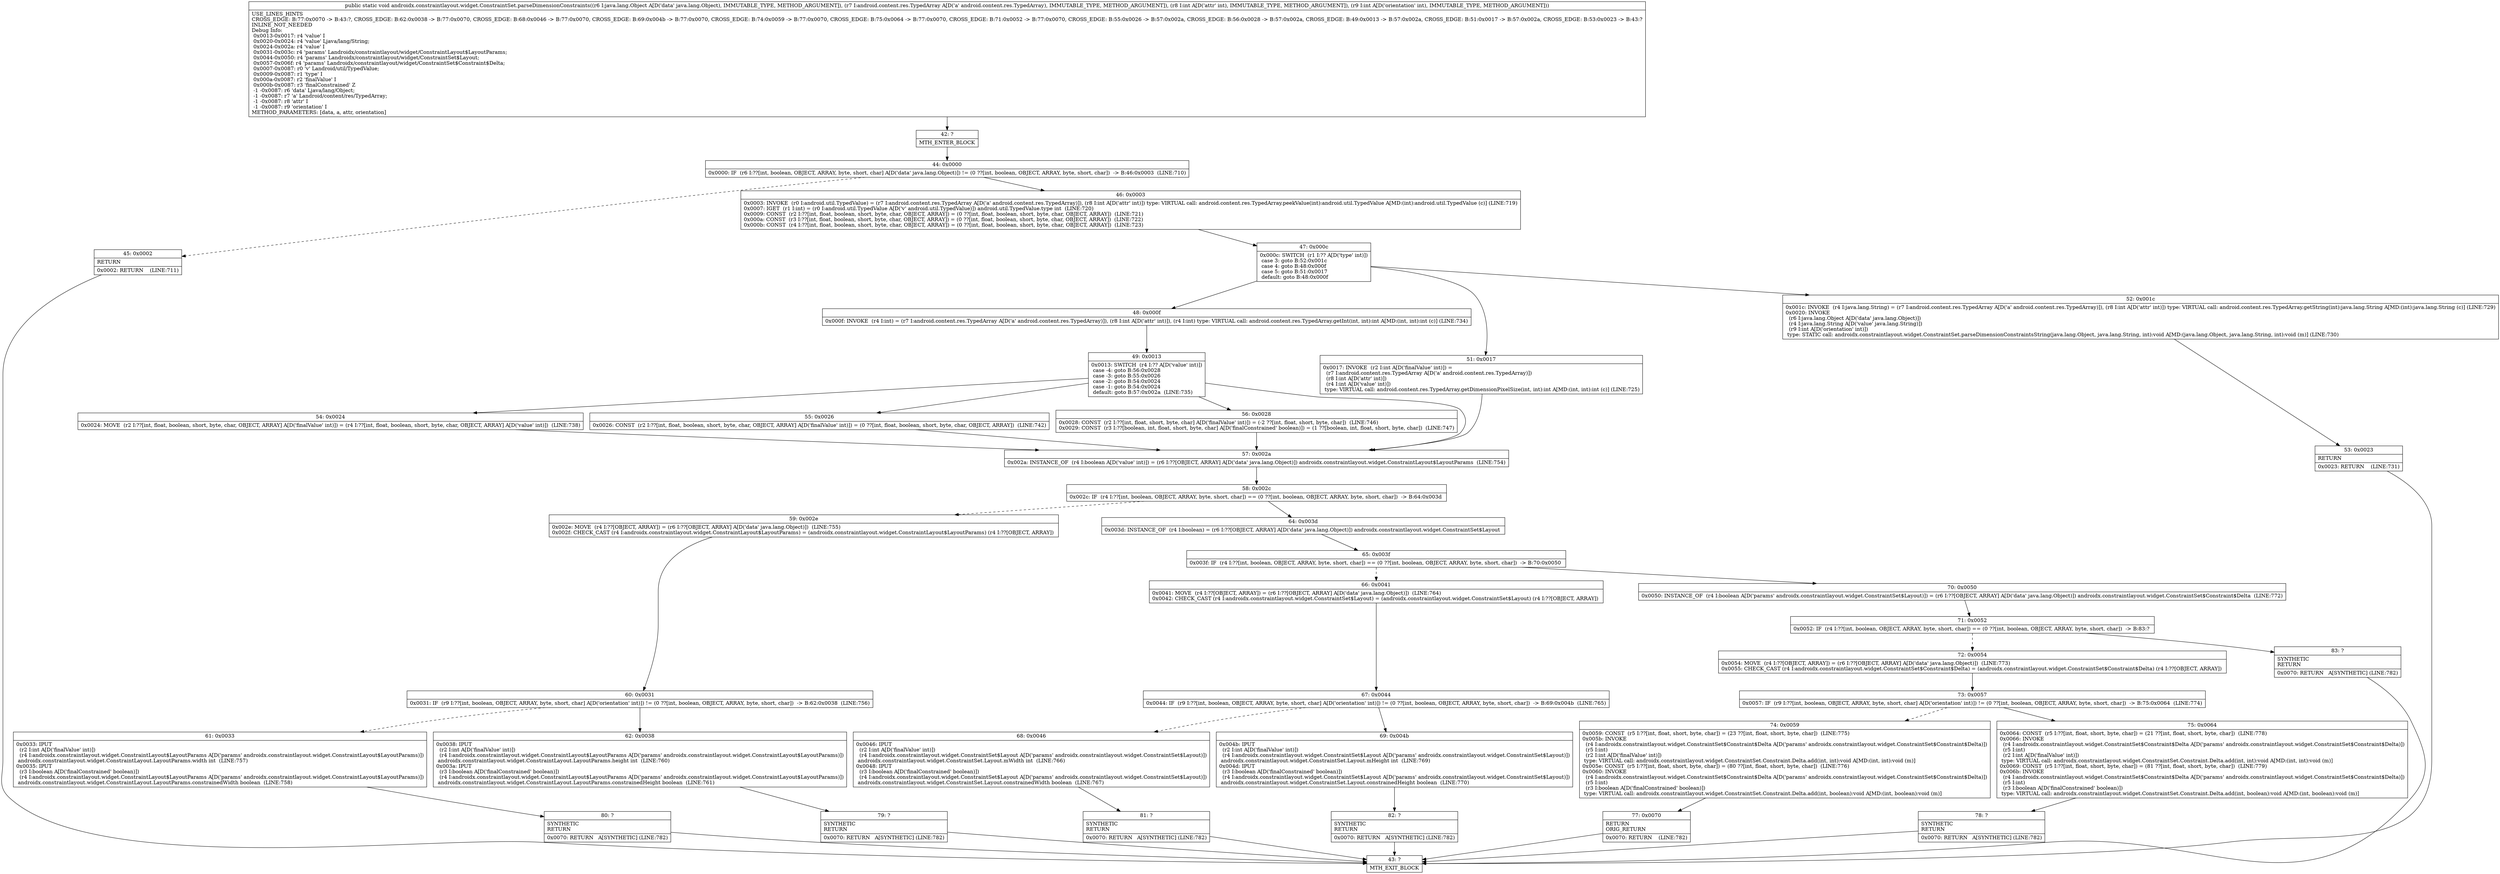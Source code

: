 digraph "CFG forandroidx.constraintlayout.widget.ConstraintSet.parseDimensionConstraints(Ljava\/lang\/Object;Landroid\/content\/res\/TypedArray;II)V" {
Node_42 [shape=record,label="{42\:\ ?|MTH_ENTER_BLOCK\l}"];
Node_44 [shape=record,label="{44\:\ 0x0000|0x0000: IF  (r6 I:??[int, boolean, OBJECT, ARRAY, byte, short, char] A[D('data' java.lang.Object)]) != (0 ??[int, boolean, OBJECT, ARRAY, byte, short, char])  \-\> B:46:0x0003  (LINE:710)\l}"];
Node_45 [shape=record,label="{45\:\ 0x0002|RETURN\l|0x0002: RETURN    (LINE:711)\l}"];
Node_43 [shape=record,label="{43\:\ ?|MTH_EXIT_BLOCK\l}"];
Node_46 [shape=record,label="{46\:\ 0x0003|0x0003: INVOKE  (r0 I:android.util.TypedValue) = (r7 I:android.content.res.TypedArray A[D('a' android.content.res.TypedArray)]), (r8 I:int A[D('attr' int)]) type: VIRTUAL call: android.content.res.TypedArray.peekValue(int):android.util.TypedValue A[MD:(int):android.util.TypedValue (c)] (LINE:719)\l0x0007: IGET  (r1 I:int) = (r0 I:android.util.TypedValue A[D('v' android.util.TypedValue)]) android.util.TypedValue.type int  (LINE:720)\l0x0009: CONST  (r2 I:??[int, float, boolean, short, byte, char, OBJECT, ARRAY]) = (0 ??[int, float, boolean, short, byte, char, OBJECT, ARRAY])  (LINE:721)\l0x000a: CONST  (r3 I:??[int, float, boolean, short, byte, char, OBJECT, ARRAY]) = (0 ??[int, float, boolean, short, byte, char, OBJECT, ARRAY])  (LINE:722)\l0x000b: CONST  (r4 I:??[int, float, boolean, short, byte, char, OBJECT, ARRAY]) = (0 ??[int, float, boolean, short, byte, char, OBJECT, ARRAY])  (LINE:723)\l}"];
Node_47 [shape=record,label="{47\:\ 0x000c|0x000c: SWITCH  (r1 I:?? A[D('type' int)])\l case 3: goto B:52:0x001c\l case 4: goto B:48:0x000f\l case 5: goto B:51:0x0017\l default: goto B:48:0x000f \l}"];
Node_48 [shape=record,label="{48\:\ 0x000f|0x000f: INVOKE  (r4 I:int) = (r7 I:android.content.res.TypedArray A[D('a' android.content.res.TypedArray)]), (r8 I:int A[D('attr' int)]), (r4 I:int) type: VIRTUAL call: android.content.res.TypedArray.getInt(int, int):int A[MD:(int, int):int (c)] (LINE:734)\l}"];
Node_49 [shape=record,label="{49\:\ 0x0013|0x0013: SWITCH  (r4 I:?? A[D('value' int)])\l case \-4: goto B:56:0x0028\l case \-3: goto B:55:0x0026\l case \-2: goto B:54:0x0024\l case \-1: goto B:54:0x0024\l default: goto B:57:0x002a  (LINE:735)\l}"];
Node_54 [shape=record,label="{54\:\ 0x0024|0x0024: MOVE  (r2 I:??[int, float, boolean, short, byte, char, OBJECT, ARRAY] A[D('finalValue' int)]) = (r4 I:??[int, float, boolean, short, byte, char, OBJECT, ARRAY] A[D('value' int)])  (LINE:738)\l}"];
Node_55 [shape=record,label="{55\:\ 0x0026|0x0026: CONST  (r2 I:??[int, float, boolean, short, byte, char, OBJECT, ARRAY] A[D('finalValue' int)]) = (0 ??[int, float, boolean, short, byte, char, OBJECT, ARRAY])  (LINE:742)\l}"];
Node_56 [shape=record,label="{56\:\ 0x0028|0x0028: CONST  (r2 I:??[int, float, short, byte, char] A[D('finalValue' int)]) = (\-2 ??[int, float, short, byte, char])  (LINE:746)\l0x0029: CONST  (r3 I:??[boolean, int, float, short, byte, char] A[D('finalConstrained' boolean)]) = (1 ??[boolean, int, float, short, byte, char])  (LINE:747)\l}"];
Node_57 [shape=record,label="{57\:\ 0x002a|0x002a: INSTANCE_OF  (r4 I:boolean A[D('value' int)]) = (r6 I:??[OBJECT, ARRAY] A[D('data' java.lang.Object)]) androidx.constraintlayout.widget.ConstraintLayout$LayoutParams  (LINE:754)\l}"];
Node_58 [shape=record,label="{58\:\ 0x002c|0x002c: IF  (r4 I:??[int, boolean, OBJECT, ARRAY, byte, short, char]) == (0 ??[int, boolean, OBJECT, ARRAY, byte, short, char])  \-\> B:64:0x003d \l}"];
Node_59 [shape=record,label="{59\:\ 0x002e|0x002e: MOVE  (r4 I:??[OBJECT, ARRAY]) = (r6 I:??[OBJECT, ARRAY] A[D('data' java.lang.Object)])  (LINE:755)\l0x002f: CHECK_CAST (r4 I:androidx.constraintlayout.widget.ConstraintLayout$LayoutParams) = (androidx.constraintlayout.widget.ConstraintLayout$LayoutParams) (r4 I:??[OBJECT, ARRAY]) \l}"];
Node_60 [shape=record,label="{60\:\ 0x0031|0x0031: IF  (r9 I:??[int, boolean, OBJECT, ARRAY, byte, short, char] A[D('orientation' int)]) != (0 ??[int, boolean, OBJECT, ARRAY, byte, short, char])  \-\> B:62:0x0038  (LINE:756)\l}"];
Node_61 [shape=record,label="{61\:\ 0x0033|0x0033: IPUT  \l  (r2 I:int A[D('finalValue' int)])\l  (r4 I:androidx.constraintlayout.widget.ConstraintLayout$LayoutParams A[D('params' androidx.constraintlayout.widget.ConstraintLayout$LayoutParams)])\l androidx.constraintlayout.widget.ConstraintLayout.LayoutParams.width int  (LINE:757)\l0x0035: IPUT  \l  (r3 I:boolean A[D('finalConstrained' boolean)])\l  (r4 I:androidx.constraintlayout.widget.ConstraintLayout$LayoutParams A[D('params' androidx.constraintlayout.widget.ConstraintLayout$LayoutParams)])\l androidx.constraintlayout.widget.ConstraintLayout.LayoutParams.constrainedWidth boolean  (LINE:758)\l}"];
Node_80 [shape=record,label="{80\:\ ?|SYNTHETIC\lRETURN\l|0x0070: RETURN   A[SYNTHETIC] (LINE:782)\l}"];
Node_62 [shape=record,label="{62\:\ 0x0038|0x0038: IPUT  \l  (r2 I:int A[D('finalValue' int)])\l  (r4 I:androidx.constraintlayout.widget.ConstraintLayout$LayoutParams A[D('params' androidx.constraintlayout.widget.ConstraintLayout$LayoutParams)])\l androidx.constraintlayout.widget.ConstraintLayout.LayoutParams.height int  (LINE:760)\l0x003a: IPUT  \l  (r3 I:boolean A[D('finalConstrained' boolean)])\l  (r4 I:androidx.constraintlayout.widget.ConstraintLayout$LayoutParams A[D('params' androidx.constraintlayout.widget.ConstraintLayout$LayoutParams)])\l androidx.constraintlayout.widget.ConstraintLayout.LayoutParams.constrainedHeight boolean  (LINE:761)\l}"];
Node_79 [shape=record,label="{79\:\ ?|SYNTHETIC\lRETURN\l|0x0070: RETURN   A[SYNTHETIC] (LINE:782)\l}"];
Node_64 [shape=record,label="{64\:\ 0x003d|0x003d: INSTANCE_OF  (r4 I:boolean) = (r6 I:??[OBJECT, ARRAY] A[D('data' java.lang.Object)]) androidx.constraintlayout.widget.ConstraintSet$Layout \l}"];
Node_65 [shape=record,label="{65\:\ 0x003f|0x003f: IF  (r4 I:??[int, boolean, OBJECT, ARRAY, byte, short, char]) == (0 ??[int, boolean, OBJECT, ARRAY, byte, short, char])  \-\> B:70:0x0050 \l}"];
Node_66 [shape=record,label="{66\:\ 0x0041|0x0041: MOVE  (r4 I:??[OBJECT, ARRAY]) = (r6 I:??[OBJECT, ARRAY] A[D('data' java.lang.Object)])  (LINE:764)\l0x0042: CHECK_CAST (r4 I:androidx.constraintlayout.widget.ConstraintSet$Layout) = (androidx.constraintlayout.widget.ConstraintSet$Layout) (r4 I:??[OBJECT, ARRAY]) \l}"];
Node_67 [shape=record,label="{67\:\ 0x0044|0x0044: IF  (r9 I:??[int, boolean, OBJECT, ARRAY, byte, short, char] A[D('orientation' int)]) != (0 ??[int, boolean, OBJECT, ARRAY, byte, short, char])  \-\> B:69:0x004b  (LINE:765)\l}"];
Node_68 [shape=record,label="{68\:\ 0x0046|0x0046: IPUT  \l  (r2 I:int A[D('finalValue' int)])\l  (r4 I:androidx.constraintlayout.widget.ConstraintSet$Layout A[D('params' androidx.constraintlayout.widget.ConstraintSet$Layout)])\l androidx.constraintlayout.widget.ConstraintSet.Layout.mWidth int  (LINE:766)\l0x0048: IPUT  \l  (r3 I:boolean A[D('finalConstrained' boolean)])\l  (r4 I:androidx.constraintlayout.widget.ConstraintSet$Layout A[D('params' androidx.constraintlayout.widget.ConstraintSet$Layout)])\l androidx.constraintlayout.widget.ConstraintSet.Layout.constrainedWidth boolean  (LINE:767)\l}"];
Node_81 [shape=record,label="{81\:\ ?|SYNTHETIC\lRETURN\l|0x0070: RETURN   A[SYNTHETIC] (LINE:782)\l}"];
Node_69 [shape=record,label="{69\:\ 0x004b|0x004b: IPUT  \l  (r2 I:int A[D('finalValue' int)])\l  (r4 I:androidx.constraintlayout.widget.ConstraintSet$Layout A[D('params' androidx.constraintlayout.widget.ConstraintSet$Layout)])\l androidx.constraintlayout.widget.ConstraintSet.Layout.mHeight int  (LINE:769)\l0x004d: IPUT  \l  (r3 I:boolean A[D('finalConstrained' boolean)])\l  (r4 I:androidx.constraintlayout.widget.ConstraintSet$Layout A[D('params' androidx.constraintlayout.widget.ConstraintSet$Layout)])\l androidx.constraintlayout.widget.ConstraintSet.Layout.constrainedHeight boolean  (LINE:770)\l}"];
Node_82 [shape=record,label="{82\:\ ?|SYNTHETIC\lRETURN\l|0x0070: RETURN   A[SYNTHETIC] (LINE:782)\l}"];
Node_70 [shape=record,label="{70\:\ 0x0050|0x0050: INSTANCE_OF  (r4 I:boolean A[D('params' androidx.constraintlayout.widget.ConstraintSet$Layout)]) = (r6 I:??[OBJECT, ARRAY] A[D('data' java.lang.Object)]) androidx.constraintlayout.widget.ConstraintSet$Constraint$Delta  (LINE:772)\l}"];
Node_71 [shape=record,label="{71\:\ 0x0052|0x0052: IF  (r4 I:??[int, boolean, OBJECT, ARRAY, byte, short, char]) == (0 ??[int, boolean, OBJECT, ARRAY, byte, short, char])  \-\> B:83:? \l}"];
Node_72 [shape=record,label="{72\:\ 0x0054|0x0054: MOVE  (r4 I:??[OBJECT, ARRAY]) = (r6 I:??[OBJECT, ARRAY] A[D('data' java.lang.Object)])  (LINE:773)\l0x0055: CHECK_CAST (r4 I:androidx.constraintlayout.widget.ConstraintSet$Constraint$Delta) = (androidx.constraintlayout.widget.ConstraintSet$Constraint$Delta) (r4 I:??[OBJECT, ARRAY]) \l}"];
Node_73 [shape=record,label="{73\:\ 0x0057|0x0057: IF  (r9 I:??[int, boolean, OBJECT, ARRAY, byte, short, char] A[D('orientation' int)]) != (0 ??[int, boolean, OBJECT, ARRAY, byte, short, char])  \-\> B:75:0x0064  (LINE:774)\l}"];
Node_74 [shape=record,label="{74\:\ 0x0059|0x0059: CONST  (r5 I:??[int, float, short, byte, char]) = (23 ??[int, float, short, byte, char])  (LINE:775)\l0x005b: INVOKE  \l  (r4 I:androidx.constraintlayout.widget.ConstraintSet$Constraint$Delta A[D('params' androidx.constraintlayout.widget.ConstraintSet$Constraint$Delta)])\l  (r5 I:int)\l  (r2 I:int A[D('finalValue' int)])\l type: VIRTUAL call: androidx.constraintlayout.widget.ConstraintSet.Constraint.Delta.add(int, int):void A[MD:(int, int):void (m)]\l0x005e: CONST  (r5 I:??[int, float, short, byte, char]) = (80 ??[int, float, short, byte, char])  (LINE:776)\l0x0060: INVOKE  \l  (r4 I:androidx.constraintlayout.widget.ConstraintSet$Constraint$Delta A[D('params' androidx.constraintlayout.widget.ConstraintSet$Constraint$Delta)])\l  (r5 I:int)\l  (r3 I:boolean A[D('finalConstrained' boolean)])\l type: VIRTUAL call: androidx.constraintlayout.widget.ConstraintSet.Constraint.Delta.add(int, boolean):void A[MD:(int, boolean):void (m)]\l}"];
Node_77 [shape=record,label="{77\:\ 0x0070|RETURN\lORIG_RETURN\l|0x0070: RETURN    (LINE:782)\l}"];
Node_75 [shape=record,label="{75\:\ 0x0064|0x0064: CONST  (r5 I:??[int, float, short, byte, char]) = (21 ??[int, float, short, byte, char])  (LINE:778)\l0x0066: INVOKE  \l  (r4 I:androidx.constraintlayout.widget.ConstraintSet$Constraint$Delta A[D('params' androidx.constraintlayout.widget.ConstraintSet$Constraint$Delta)])\l  (r5 I:int)\l  (r2 I:int A[D('finalValue' int)])\l type: VIRTUAL call: androidx.constraintlayout.widget.ConstraintSet.Constraint.Delta.add(int, int):void A[MD:(int, int):void (m)]\l0x0069: CONST  (r5 I:??[int, float, short, byte, char]) = (81 ??[int, float, short, byte, char])  (LINE:779)\l0x006b: INVOKE  \l  (r4 I:androidx.constraintlayout.widget.ConstraintSet$Constraint$Delta A[D('params' androidx.constraintlayout.widget.ConstraintSet$Constraint$Delta)])\l  (r5 I:int)\l  (r3 I:boolean A[D('finalConstrained' boolean)])\l type: VIRTUAL call: androidx.constraintlayout.widget.ConstraintSet.Constraint.Delta.add(int, boolean):void A[MD:(int, boolean):void (m)]\l}"];
Node_78 [shape=record,label="{78\:\ ?|SYNTHETIC\lRETURN\l|0x0070: RETURN   A[SYNTHETIC] (LINE:782)\l}"];
Node_83 [shape=record,label="{83\:\ ?|SYNTHETIC\lRETURN\l|0x0070: RETURN   A[SYNTHETIC] (LINE:782)\l}"];
Node_51 [shape=record,label="{51\:\ 0x0017|0x0017: INVOKE  (r2 I:int A[D('finalValue' int)]) = \l  (r7 I:android.content.res.TypedArray A[D('a' android.content.res.TypedArray)])\l  (r8 I:int A[D('attr' int)])\l  (r4 I:int A[D('value' int)])\l type: VIRTUAL call: android.content.res.TypedArray.getDimensionPixelSize(int, int):int A[MD:(int, int):int (c)] (LINE:725)\l}"];
Node_52 [shape=record,label="{52\:\ 0x001c|0x001c: INVOKE  (r4 I:java.lang.String) = (r7 I:android.content.res.TypedArray A[D('a' android.content.res.TypedArray)]), (r8 I:int A[D('attr' int)]) type: VIRTUAL call: android.content.res.TypedArray.getString(int):java.lang.String A[MD:(int):java.lang.String (c)] (LINE:729)\l0x0020: INVOKE  \l  (r6 I:java.lang.Object A[D('data' java.lang.Object)])\l  (r4 I:java.lang.String A[D('value' java.lang.String)])\l  (r9 I:int A[D('orientation' int)])\l type: STATIC call: androidx.constraintlayout.widget.ConstraintSet.parseDimensionConstraintsString(java.lang.Object, java.lang.String, int):void A[MD:(java.lang.Object, java.lang.String, int):void (m)] (LINE:730)\l}"];
Node_53 [shape=record,label="{53\:\ 0x0023|RETURN\l|0x0023: RETURN    (LINE:731)\l}"];
MethodNode[shape=record,label="{public static void androidx.constraintlayout.widget.ConstraintSet.parseDimensionConstraints((r6 I:java.lang.Object A[D('data' java.lang.Object), IMMUTABLE_TYPE, METHOD_ARGUMENT]), (r7 I:android.content.res.TypedArray A[D('a' android.content.res.TypedArray), IMMUTABLE_TYPE, METHOD_ARGUMENT]), (r8 I:int A[D('attr' int), IMMUTABLE_TYPE, METHOD_ARGUMENT]), (r9 I:int A[D('orientation' int), IMMUTABLE_TYPE, METHOD_ARGUMENT]))  | USE_LINES_HINTS\lCROSS_EDGE: B:77:0x0070 \-\> B:43:?, CROSS_EDGE: B:62:0x0038 \-\> B:77:0x0070, CROSS_EDGE: B:68:0x0046 \-\> B:77:0x0070, CROSS_EDGE: B:69:0x004b \-\> B:77:0x0070, CROSS_EDGE: B:74:0x0059 \-\> B:77:0x0070, CROSS_EDGE: B:75:0x0064 \-\> B:77:0x0070, CROSS_EDGE: B:71:0x0052 \-\> B:77:0x0070, CROSS_EDGE: B:55:0x0026 \-\> B:57:0x002a, CROSS_EDGE: B:56:0x0028 \-\> B:57:0x002a, CROSS_EDGE: B:49:0x0013 \-\> B:57:0x002a, CROSS_EDGE: B:51:0x0017 \-\> B:57:0x002a, CROSS_EDGE: B:53:0x0023 \-\> B:43:?\lINLINE_NOT_NEEDED\lDebug Info:\l  0x0013\-0x0017: r4 'value' I\l  0x0020\-0x0024: r4 'value' Ljava\/lang\/String;\l  0x0024\-0x002a: r4 'value' I\l  0x0031\-0x003c: r4 'params' Landroidx\/constraintlayout\/widget\/ConstraintLayout$LayoutParams;\l  0x0044\-0x0050: r4 'params' Landroidx\/constraintlayout\/widget\/ConstraintSet$Layout;\l  0x0057\-0x006f: r4 'params' Landroidx\/constraintlayout\/widget\/ConstraintSet$Constraint$Delta;\l  0x0007\-0x0087: r0 'v' Landroid\/util\/TypedValue;\l  0x0009\-0x0087: r1 'type' I\l  0x000a\-0x0087: r2 'finalValue' I\l  0x000b\-0x0087: r3 'finalConstrained' Z\l  \-1 \-0x0087: r6 'data' Ljava\/lang\/Object;\l  \-1 \-0x0087: r7 'a' Landroid\/content\/res\/TypedArray;\l  \-1 \-0x0087: r8 'attr' I\l  \-1 \-0x0087: r9 'orientation' I\lMETHOD_PARAMETERS: [data, a, attr, orientation]\l}"];
MethodNode -> Node_42;Node_42 -> Node_44;
Node_44 -> Node_45[style=dashed];
Node_44 -> Node_46;
Node_45 -> Node_43;
Node_46 -> Node_47;
Node_47 -> Node_48;
Node_47 -> Node_51;
Node_47 -> Node_52;
Node_48 -> Node_49;
Node_49 -> Node_54;
Node_49 -> Node_55;
Node_49 -> Node_56;
Node_49 -> Node_57;
Node_54 -> Node_57;
Node_55 -> Node_57;
Node_56 -> Node_57;
Node_57 -> Node_58;
Node_58 -> Node_59[style=dashed];
Node_58 -> Node_64;
Node_59 -> Node_60;
Node_60 -> Node_61[style=dashed];
Node_60 -> Node_62;
Node_61 -> Node_80;
Node_80 -> Node_43;
Node_62 -> Node_79;
Node_79 -> Node_43;
Node_64 -> Node_65;
Node_65 -> Node_66[style=dashed];
Node_65 -> Node_70;
Node_66 -> Node_67;
Node_67 -> Node_68[style=dashed];
Node_67 -> Node_69;
Node_68 -> Node_81;
Node_81 -> Node_43;
Node_69 -> Node_82;
Node_82 -> Node_43;
Node_70 -> Node_71;
Node_71 -> Node_72[style=dashed];
Node_71 -> Node_83;
Node_72 -> Node_73;
Node_73 -> Node_74[style=dashed];
Node_73 -> Node_75;
Node_74 -> Node_77;
Node_77 -> Node_43;
Node_75 -> Node_78;
Node_78 -> Node_43;
Node_83 -> Node_43;
Node_51 -> Node_57;
Node_52 -> Node_53;
Node_53 -> Node_43;
}

